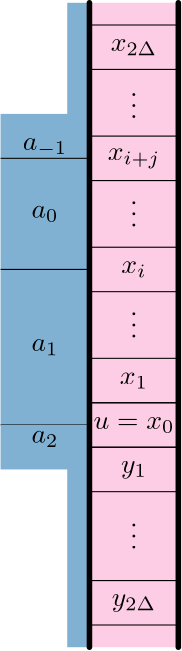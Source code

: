 <?xml version="1.0"?>
<!DOCTYPE ipe SYSTEM "ipe.dtd">
<ipe version="70206" creator="Ipe 7.2.7">
<info created="D:20181004123132" modified="D:20190110110553"/>
<preamble></preamble>
<ipestyle name="basic">
<symbol name="arrow/arc(spx)">
<path stroke="sym-stroke" fill="sym-stroke" pen="sym-pen">
0 0 m
-1 0.333 l
-1 -0.333 l
h
</path>
</symbol>
<symbol name="arrow/farc(spx)">
<path stroke="sym-stroke" fill="white" pen="sym-pen">
0 0 m
-1 0.333 l
-1 -0.333 l
h
</path>
</symbol>
<symbol name="arrow/ptarc(spx)">
<path stroke="sym-stroke" fill="sym-stroke" pen="sym-pen">
0 0 m
-1 0.333 l
-0.8 0 l
-1 -0.333 l
h
</path>
</symbol>
<symbol name="arrow/fptarc(spx)">
<path stroke="sym-stroke" fill="white" pen="sym-pen">
0 0 m
-1 0.333 l
-0.8 0 l
-1 -0.333 l
h
</path>
</symbol>
<symbol name="mark/circle(sx)" transformations="translations">
<path fill="sym-stroke">
0.6 0 0 0.6 0 0 e
0.4 0 0 0.4 0 0 e
</path>
</symbol>
<symbol name="mark/disk(sx)" transformations="translations">
<path fill="sym-stroke">
0.6 0 0 0.6 0 0 e
</path>
</symbol>
<symbol name="mark/fdisk(sfx)" transformations="translations">
<group>
<path fill="sym-fill">
0.5 0 0 0.5 0 0 e
</path>
<path fill="sym-stroke" fillrule="eofill">
0.6 0 0 0.6 0 0 e
0.4 0 0 0.4 0 0 e
</path>
</group>
</symbol>
<symbol name="mark/box(sx)" transformations="translations">
<path fill="sym-stroke" fillrule="eofill">
-0.6 -0.6 m
0.6 -0.6 l
0.6 0.6 l
-0.6 0.6 l
h
-0.4 -0.4 m
0.4 -0.4 l
0.4 0.4 l
-0.4 0.4 l
h
</path>
</symbol>
<symbol name="mark/square(sx)" transformations="translations">
<path fill="sym-stroke">
-0.6 -0.6 m
0.6 -0.6 l
0.6 0.6 l
-0.6 0.6 l
h
</path>
</symbol>
<symbol name="mark/fsquare(sfx)" transformations="translations">
<group>
<path fill="sym-fill">
-0.5 -0.5 m
0.5 -0.5 l
0.5 0.5 l
-0.5 0.5 l
h
</path>
<path fill="sym-stroke" fillrule="eofill">
-0.6 -0.6 m
0.6 -0.6 l
0.6 0.6 l
-0.6 0.6 l
h
-0.4 -0.4 m
0.4 -0.4 l
0.4 0.4 l
-0.4 0.4 l
h
</path>
</group>
</symbol>
<symbol name="mark/cross(sx)" transformations="translations">
<group>
<path fill="sym-stroke">
-0.43 -0.57 m
0.57 0.43 l
0.43 0.57 l
-0.57 -0.43 l
h
</path>
<path fill="sym-stroke">
-0.43 0.57 m
0.57 -0.43 l
0.43 -0.57 l
-0.57 0.43 l
h
</path>
</group>
</symbol>
<symbol name="arrow/fnormal(spx)">
<path stroke="sym-stroke" fill="white" pen="sym-pen">
0 0 m
-1 0.333 l
-1 -0.333 l
h
</path>
</symbol>
<symbol name="arrow/pointed(spx)">
<path stroke="sym-stroke" fill="sym-stroke" pen="sym-pen">
0 0 m
-1 0.333 l
-0.8 0 l
-1 -0.333 l
h
</path>
</symbol>
<symbol name="arrow/fpointed(spx)">
<path stroke="sym-stroke" fill="white" pen="sym-pen">
0 0 m
-1 0.333 l
-0.8 0 l
-1 -0.333 l
h
</path>
</symbol>
<symbol name="arrow/linear(spx)">
<path stroke="sym-stroke" pen="sym-pen">
-1 0.333 m
0 0 l
-1 -0.333 l
</path>
</symbol>
<symbol name="arrow/fdouble(spx)">
<path stroke="sym-stroke" fill="white" pen="sym-pen">
0 0 m
-1 0.333 l
-1 -0.333 l
h
-1 0 m
-2 0.333 l
-2 -0.333 l
h
</path>
</symbol>
<symbol name="arrow/double(spx)">
<path stroke="sym-stroke" fill="sym-stroke" pen="sym-pen">
0 0 m
-1 0.333 l
-1 -0.333 l
h
-1 0 m
-2 0.333 l
-2 -0.333 l
h
</path>
</symbol>
<pen name="heavier" value="0.8"/>
<pen name="fat" value="1.2"/>
<pen name="ultrafat" value="2"/>
<symbolsize name="large" value="5"/>
<symbolsize name="small" value="2"/>
<symbolsize name="tiny" value="1.1"/>
<arrowsize name="large" value="10"/>
<arrowsize name="small" value="5"/>
<arrowsize name="tiny" value="3"/>
<color name="red" value="1 0 0"/>
<color name="green" value="0 1 0"/>
<color name="blue" value="0 0 1"/>
<color name="yellow" value="1 1 0"/>
<color name="orange" value="1 0.647 0"/>
<color name="gold" value="1 0.843 0"/>
<color name="purple" value="0.627 0.125 0.941"/>
<color name="gray" value="0.745"/>
<color name="brown" value="0.647 0.165 0.165"/>
<color name="navy" value="0 0 0.502"/>
<color name="pink" value="1 0.753 0.796"/>
<color name="seagreen" value="0.18 0.545 0.341"/>
<color name="turquoise" value="0.251 0.878 0.816"/>
<color name="violet" value="0.933 0.51 0.933"/>
<color name="darkblue" value="0 0 0.545"/>
<color name="darkcyan" value="0 0.545 0.545"/>
<color name="darkgray" value="0.663"/>
<color name="darkgreen" value="0 0.392 0"/>
<color name="darkmagenta" value="0.545 0 0.545"/>
<color name="darkorange" value="1 0.549 0"/>
<color name="darkred" value="0.545 0 0"/>
<color name="lightblue" value="0.678 0.847 0.902"/>
<color name="lightcyan" value="0.878 1 1"/>
<color name="lightgray" value="0.827"/>
<color name="lightgreen" value="0.565 0.933 0.565"/>
<color name="lightyellow" value="1 1 0.878"/>
<dashstyle name="dashed" value="[4] 0"/>
<dashstyle name="dotted" value="[1 3] 0"/>
<dashstyle name="dash dotted" value="[4 2 1 2] 0"/>
<dashstyle name="dash dot dotted" value="[4 2 1 2 1 2] 0"/>
<textsize name="large" value="\large"/>
<textsize name="small" value="\small"/>
<textsize name="tiny" value="\tiny"/>
<textsize name="Large" value="\Large"/>
<textsize name="LARGE" value="\LARGE"/>
<textsize name="huge" value="\huge"/>
<textsize name="Huge" value="\Huge"/>
<textsize name="footnote" value="\footnotesize"/>
<textstyle name="center" begin="\begin{center}" end="\end{center}"/>
<textstyle name="itemize" begin="\begin{itemize}" end="\end{itemize}"/>
<textstyle name="item" begin="\begin{itemize}\item{}" end="\end{itemize}"/>
<gridsize name="4 pts" value="4"/>
<gridsize name="8 pts (~3 mm)" value="8"/>
<gridsize name="16 pts (~6 mm)" value="16"/>
<gridsize name="32 pts (~12 mm)" value="32"/>
<gridsize name="10 pts (~3.5 mm)" value="10"/>
<gridsize name="20 pts (~7 mm)" value="20"/>
<gridsize name="14 pts (~5 mm)" value="14"/>
<gridsize name="28 pts (~10 mm)" value="28"/>
<gridsize name="56 pts (~20 mm)" value="56"/>
<anglesize name="90 deg" value="90"/>
<anglesize name="60 deg" value="60"/>
<anglesize name="45 deg" value="45"/>
<anglesize name="30 deg" value="30"/>
<anglesize name="22.5 deg" value="22.5"/>
<opacity name="10%" value="0.1"/>
<opacity name="30%" value="0.3"/>
<opacity name="50%" value="0.5"/>
<opacity name="75%" value="0.75"/>
<tiling name="falling" angle="-60" step="4" width="1"/>
<tiling name="rising" angle="30" step="4" width="1"/>
</ipestyle>
<ipestyle name="brew">
<color name="aliceblue" value="0.941 0.973 1"/>
<color name="brew1" value="0.552 0.827 0.78"/>
<color name="brew2" value="1 1 0.701"/>
<color name="brew3" value="0.745 0.729 0.854"/>
<color name="brew4" value="0.984 0.501 0.447"/>
<color name="brew5" value="0.501 0.694 0.827"/>
<color name="brew6" value="0.992 0.705 0.384"/>
<color name="brew7" value="0.701 0.87 0.411"/>
<color name="brew8" value="0.988 0.803 0.898"/>
</ipestyle>
<page>
<layer name="alpha"/>
<layer name="z"/>
<layer name="case1-colours"/>
<layer name="case1-surgery"/>
<layer name="small-colours"/>
<layer name="beta"/>
<view layers="alpha" active="alpha"/>
<view layers="alpha z case1-colours" active="alpha"/>
<view layers="alpha z case1-colours case1-surgery" active="case1-surgery"/>
<view layers="alpha z case1-colours case1-surgery small-colours beta" active="beta"/>
<path layer="alpha" fill="brew8">
368 784 m
368 552 l
400 552 l
400 784 l
h
</path>
<path fill="brew8">
368 776 m
368 560 l
400 560 l
400 776 l
h
</path>
<path fill="brew5">
368 728 m
368 744 l
336 744 l
336 728 l
h
</path>
<path fill="brew5">
360 784 m
360 736 l
368 736 l
368 784 l
h
</path>
<path fill="brew5">
360 632 m
360 552 l
368 552 l
368 632 l
h
</path>
<path fill="brew5">
336 688 m
336 632 l
368 632 l
368 688 l
h
</path>
<path fill="brew5">
336 728 m
336 688 l
368 688 l
368 728 l
h
</path>
<path stroke="black">
368 640 m
368 624 l
400 624 l
400 640 l
h
</path>
<path stroke="black">
368 656 m
368 640 l
400 640 l
400 656 l
h
</path>
<path stroke="black">
368 624 m
368 608 l
400 608 l
400 624 l
h
</path>
<path stroke="black">
368 576 m
368 560 l
400 560 l
400 576 l
h
</path>
<path matrix="1 0 0 1 0 -8" stroke="black">
368 704 m
368 688 l
400 688 l
400 704 l
h
</path>
<path matrix="1 0 0 1 0 32" stroke="black">
368 704 m
368 688 l
400 688 l
400 704 l
h
</path>
<path stroke="black">
368 728 m
336 728 l
</path>
<path stroke="black">
368 688 m
336 688 l
</path>
<path stroke="black">
368 632 m
336 632 l
</path>
<path stroke="black" dash="dotted">
368 720 m
368 696 l
</path>
<path stroke="black" dash="dotted">
400 720 m
400 696 l
</path>
<path stroke="black" dash="dotted">
368 680 m
368 656 l
</path>
<path stroke="black" dash="dotted">
400 680 m
400 656 l
</path>
<path stroke="black" dash="dotted">
368 608 m
368 576 l
</path>
<path stroke="black" dash="dotted">
400 608 m
400 576 l
</path>
<path fill="brew5">
336 632 m
336 616 l
368 616 l
368 632 l
h
</path>
<text transformations="translations" pos="384 648" stroke="black" type="label" width="9.706" height="4.57" depth="2.1" halign="center" valign="center" style="math">x_1</text>
<text matrix="1 0 0 1 0 40" transformations="translations" pos="384 648" stroke="black" type="label" width="8.335" height="4.564" depth="2.1" halign="center" valign="center" style="math">x_i</text>
<text matrix="1 0 0 1 0 80" transformations="translations" pos="384 648" stroke="black" type="label" width="16.217" height="4.564" depth="4.01" halign="center" valign="center" style="math">x_{i+j}</text>
<text matrix="1 0 0 1 0 -16" transformations="translations" pos="384 648" stroke="black" type="label" width="26.846" height="4.57" depth="2.1" halign="center" valign="center" style="math">u=x_0</text>
<text matrix="1 0 0 1 0 -32" transformations="translations" pos="384 648" stroke="black" type="label" width="9.476" height="4.563" depth="2.71" halign="center" valign="center" style="math">y_1</text>
<text matrix="1 0 0 1 0 -80" transformations="translations" pos="384 648" stroke="black" type="label" width="14.769" height="4.563" depth="2.71" halign="center" valign="center" style="math">y_{2\Delta}</text>
<path matrix="1 0 0 1 0 72" stroke="black">
368 704 m
368 688 l
400 688 l
400 704 l
h
</path>
<text matrix="1 0 0 1 0 120" transformations="translations" pos="384 648" stroke="black" type="label" width="14.998" height="4.57" depth="2.1" halign="center" valign="center" style="math">x_{2\Delta}</text>
<text matrix="1 0 0 1 -32 12" transformations="translations" pos="384 648" stroke="black" type="label" width="9.496" height="4.57" depth="2.1" halign="center" valign="center" style="math">a_1</text>
<text matrix="1 0 0 1 -32 60" transformations="translations" pos="384 648" stroke="black" type="label" width="9.496" height="4.57" depth="2.1" halign="center" valign="center" style="math">a_0</text>
<text matrix="1 0 0 1 -32 84" transformations="translations" pos="384 648" stroke="black" type="label" width="14.123" height="4.57" depth="2.1" halign="center" valign="center" style="math">a_{-1}</text>
<text matrix="1 0 0 1 -32 -21" transformations="translations" pos="384 648" stroke="black" type="label" width="9.496" height="4.57" depth="2.1" halign="center" valign="center" style="math">a_{2}</text>
<path stroke="black" dash="dotted">
368 736 m
368 760 l
</path>
<path stroke="black" dash="dotted">
400 736 m
400 760 l
</path>
<text matrix="1 0 0 1 0 102" transformations="translations" pos="384 648" stroke="black" type="label" width="2.441" height="15.14" depth="0.07" halign="center" valign="center" style="math">\vdots</text>
<text matrix="1 0 0 1 0 63" transformations="translations" pos="384 648" stroke="black" type="label" width="2.441" height="15.14" depth="0.07" halign="center" valign="center" style="math">\vdots</text>
<text matrix="1 0 0 1 0 23" transformations="translations" pos="384 648" stroke="black" type="label" width="2.441" height="15.14" depth="0.07" halign="center" valign="center" style="math">\vdots</text>
<text matrix="1 0 0 1 0 -53" transformations="translations" pos="384 648" stroke="black" type="label" width="2.441" height="15.14" depth="0.07" halign="center" valign="center" style="math">\vdots</text>
<path stroke="black" pen="ultrafat" cap="1">
368 552 m
368 784 l
</path>
<path stroke="black" pen="ultrafat" cap="1">
400 552 m
400 784 l
</path>
</page>
</ipe>
